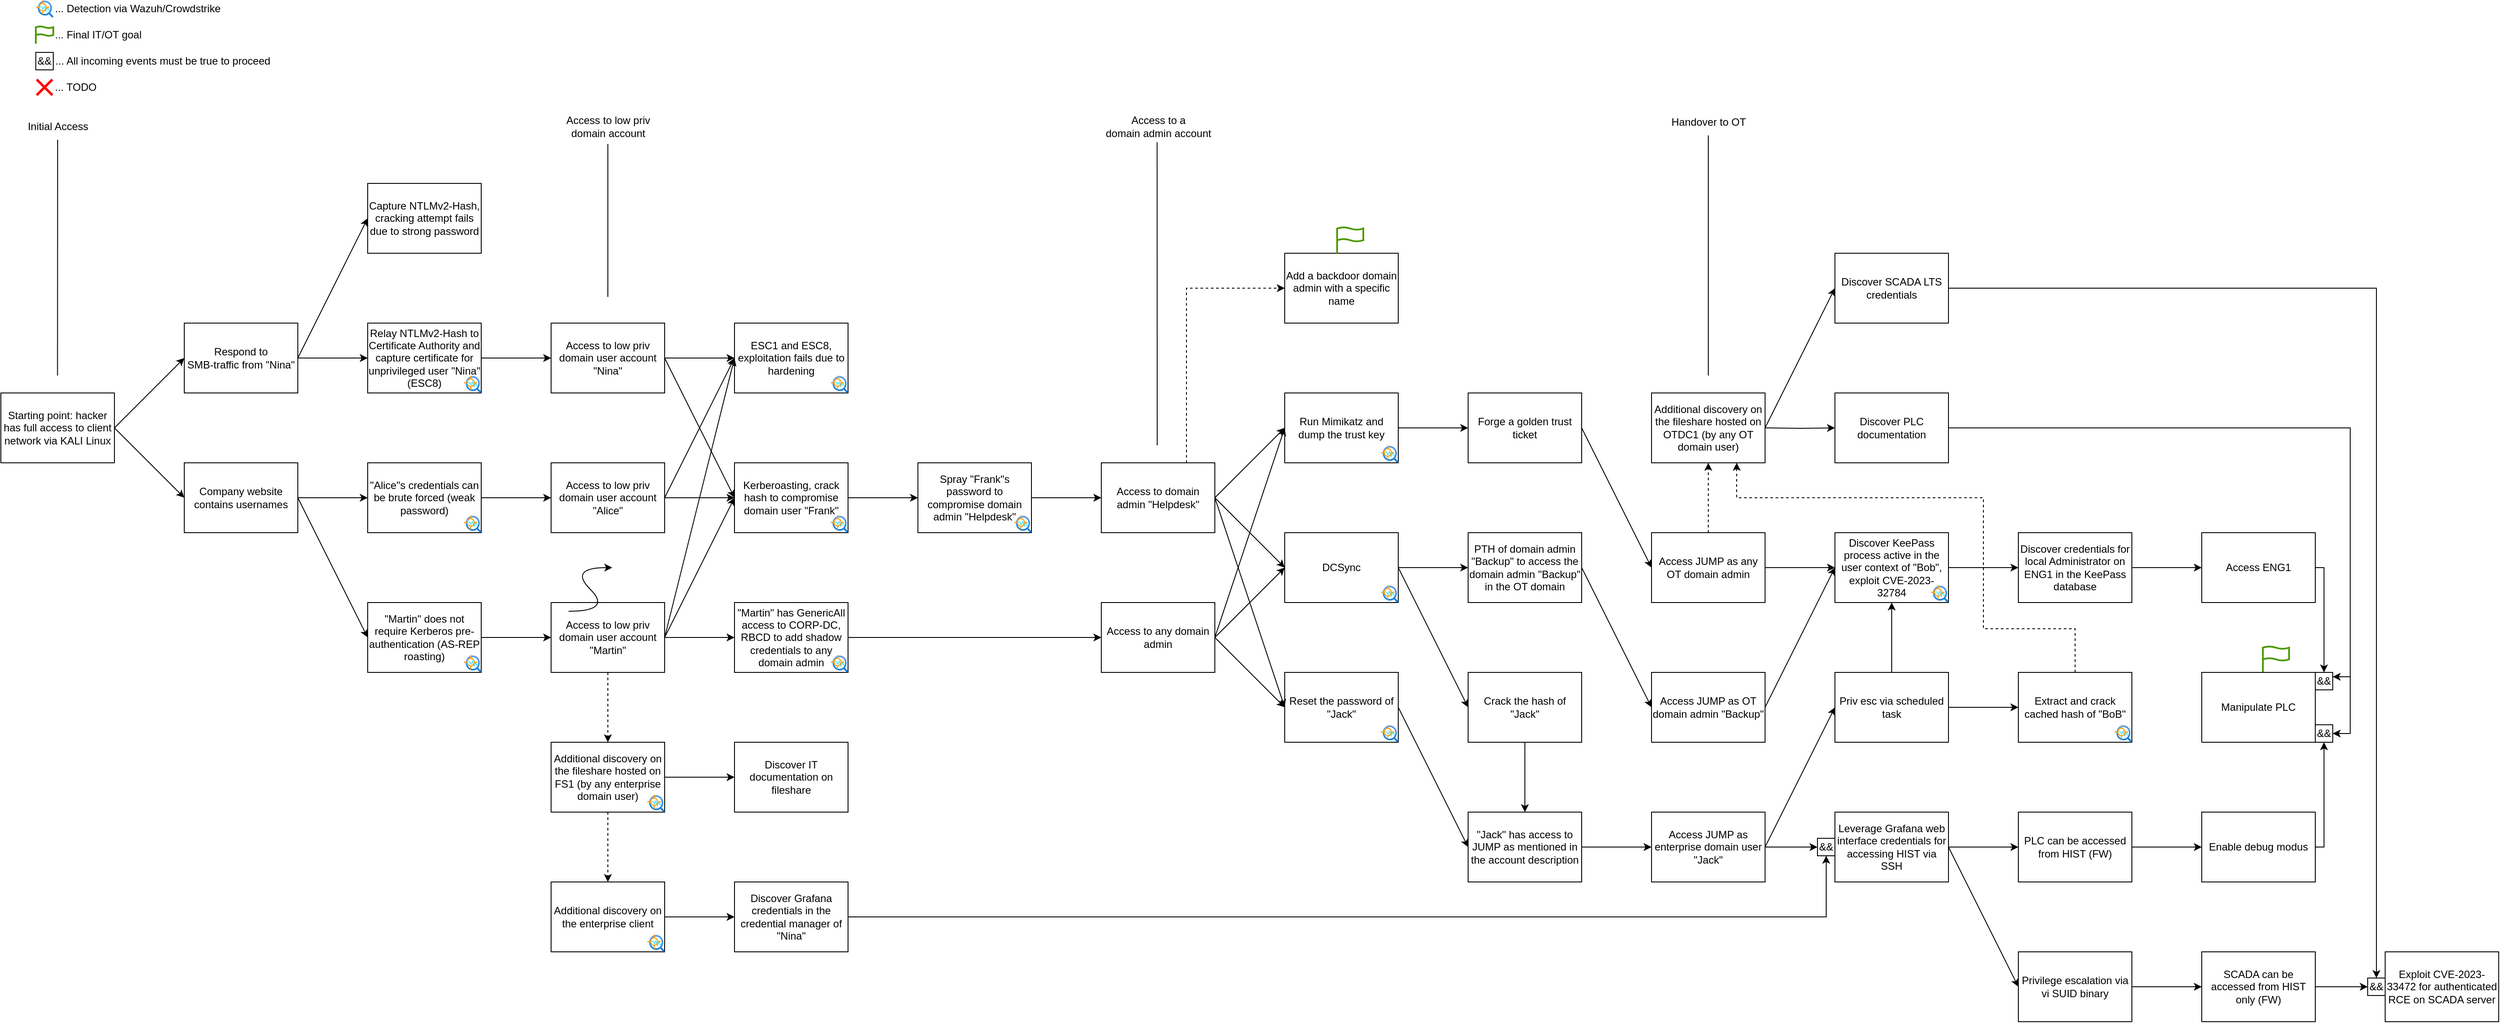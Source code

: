 <mxfile version="27.1.6">
  <diagram name="Page-1" id="JtY7PFCuWjGYH7eX_PQp">
    <mxGraphModel dx="1371" dy="1896" grid="1" gridSize="10" guides="1" tooltips="1" connect="1" arrows="1" fold="1" page="1" pageScale="1" pageWidth="850" pageHeight="1100" math="0" shadow="0">
      <root>
        <mxCell id="0" />
        <mxCell id="1" parent="0" />
        <mxCell id="Z1Lz8Go7HBzAx8jmQ4Jy-24" style="edgeStyle=orthogonalEdgeStyle;rounded=0;orthogonalLoop=1;jettySize=auto;html=1;exitX=1;exitY=0.5;exitDx=0;exitDy=0;entryX=0;entryY=0.5;entryDx=0;entryDy=0;" parent="1" source="D84TmE_rMbiOWt82x0Ym-1" target="Z1Lz8Go7HBzAx8jmQ4Jy-8" edge="1">
          <mxGeometry relative="1" as="geometry" />
        </mxCell>
        <mxCell id="D84TmE_rMbiOWt82x0Ym-1" value="Relay NTLMv2-Hash to Certificate Authority and capture certificate for unprivileged user &quot;Nina&quot; (ESC8)" style="rounded=0;whiteSpace=wrap;html=1;fillColor=none;" parent="1" vertex="1">
          <mxGeometry x="440" y="-690" width="130" height="80" as="geometry" />
        </mxCell>
        <mxCell id="D84TmE_rMbiOWt82x0Ym-31" style="edgeStyle=orthogonalEdgeStyle;rounded=0;orthogonalLoop=1;jettySize=auto;html=1;exitX=1;exitY=0.5;exitDx=0;exitDy=0;entryX=0;entryY=0.5;entryDx=0;entryDy=0;" parent="1" source="D84TmE_rMbiOWt82x0Ym-25" target="D84TmE_rMbiOWt82x0Ym-1" edge="1">
          <mxGeometry relative="1" as="geometry" />
        </mxCell>
        <mxCell id="D84TmE_rMbiOWt82x0Ym-54" style="rounded=0;orthogonalLoop=1;jettySize=auto;html=1;exitX=1;exitY=0.5;exitDx=0;exitDy=0;entryX=0;entryY=0.5;entryDx=0;entryDy=0;" parent="1" source="D84TmE_rMbiOWt82x0Ym-25" target="D84TmE_rMbiOWt82x0Ym-51" edge="1">
          <mxGeometry relative="1" as="geometry" />
        </mxCell>
        <mxCell id="D84TmE_rMbiOWt82x0Ym-25" value="&lt;div&gt;Respond to&lt;/div&gt;&lt;div&gt;SMB-traffic from &quot;Nina&quot;&lt;/div&gt;" style="rounded=0;whiteSpace=wrap;html=1;fillColor=none;" parent="1" vertex="1">
          <mxGeometry x="230" y="-690" width="130" height="80" as="geometry" />
        </mxCell>
        <mxCell id="D84TmE_rMbiOWt82x0Ym-51" value="Capture NTLMv2-Hash, cracking attempt fails due to strong password" style="rounded=0;whiteSpace=wrap;html=1;fillColor=none;" parent="1" vertex="1">
          <mxGeometry x="440" y="-850" width="130" height="80" as="geometry" />
        </mxCell>
        <mxCell id="D84TmE_rMbiOWt82x0Ym-62" style="rounded=0;orthogonalLoop=1;jettySize=auto;html=1;exitX=1;exitY=0.5;exitDx=0;exitDy=0;entryX=0;entryY=0.5;entryDx=0;entryDy=0;" parent="1" source="D84TmE_rMbiOWt82x0Ym-61" target="D84TmE_rMbiOWt82x0Ym-25" edge="1">
          <mxGeometry relative="1" as="geometry" />
        </mxCell>
        <mxCell id="Z1Lz8Go7HBzAx8jmQ4Jy-2" style="rounded=0;orthogonalLoop=1;jettySize=auto;html=1;exitX=1;exitY=0.5;exitDx=0;exitDy=0;entryX=0;entryY=0.5;entryDx=0;entryDy=0;" parent="1" source="D84TmE_rMbiOWt82x0Ym-61" target="Z1Lz8Go7HBzAx8jmQ4Jy-1" edge="1">
          <mxGeometry relative="1" as="geometry" />
        </mxCell>
        <mxCell id="D84TmE_rMbiOWt82x0Ym-61" value="Starting point: hacker has full access to client network via KALI Linux" style="rounded=0;whiteSpace=wrap;html=1;fillColor=none;" parent="1" vertex="1">
          <mxGeometry x="20" y="-610" width="130" height="80" as="geometry" />
        </mxCell>
        <mxCell id="D84TmE_rMbiOWt82x0Ym-65" value="... Detection via Wazuh/Crowdstrike" style="image;aspect=fixed;html=1;points=[];align=left;fontSize=12;image=img/lib/azure2/ai_machine_learning/Anomaly_Detector.svg;labelPosition=right;verticalLabelPosition=middle;verticalAlign=middle;" parent="1" vertex="1">
          <mxGeometry x="60" y="-1060" width="20" height="20" as="geometry" />
        </mxCell>
        <mxCell id="D84TmE_rMbiOWt82x0Ym-68" value="" style="image;aspect=fixed;html=1;points=[];align=center;fontSize=12;image=img/lib/azure2/ai_machine_learning/Anomaly_Detector.svg;" parent="1" vertex="1">
          <mxGeometry x="550" y="-630" width="20" height="20" as="geometry" />
        </mxCell>
        <mxCell id="Z1Lz8Go7HBzAx8jmQ4Jy-4" style="edgeStyle=orthogonalEdgeStyle;rounded=0;orthogonalLoop=1;jettySize=auto;html=1;exitX=1;exitY=0.5;exitDx=0;exitDy=0;" parent="1" source="Z1Lz8Go7HBzAx8jmQ4Jy-1" target="Z1Lz8Go7HBzAx8jmQ4Jy-3" edge="1">
          <mxGeometry relative="1" as="geometry" />
        </mxCell>
        <mxCell id="mSC2MxoGp9LhpinpzcPq-2" style="rounded=0;orthogonalLoop=1;jettySize=auto;html=1;exitX=1;exitY=0.5;exitDx=0;exitDy=0;entryX=0;entryY=0.5;entryDx=0;entryDy=0;" parent="1" source="Z1Lz8Go7HBzAx8jmQ4Jy-1" target="mSC2MxoGp9LhpinpzcPq-1" edge="1">
          <mxGeometry relative="1" as="geometry" />
        </mxCell>
        <mxCell id="Z1Lz8Go7HBzAx8jmQ4Jy-1" value="Company website contains usernames" style="rounded=0;whiteSpace=wrap;html=1;fillColor=none;" parent="1" vertex="1">
          <mxGeometry x="230" y="-530" width="130" height="80" as="geometry" />
        </mxCell>
        <mxCell id="Z1Lz8Go7HBzAx8jmQ4Jy-25" style="edgeStyle=orthogonalEdgeStyle;rounded=0;orthogonalLoop=1;jettySize=auto;html=1;exitX=1;exitY=0.5;exitDx=0;exitDy=0;entryX=0;entryY=0.5;entryDx=0;entryDy=0;" parent="1" source="Z1Lz8Go7HBzAx8jmQ4Jy-3" target="Z1Lz8Go7HBzAx8jmQ4Jy-19" edge="1">
          <mxGeometry relative="1" as="geometry" />
        </mxCell>
        <mxCell id="Z1Lz8Go7HBzAx8jmQ4Jy-3" value="&quot;Alice&quot;s credentials can be brute forced (weak password)" style="rounded=0;whiteSpace=wrap;html=1;fillColor=none;" parent="1" vertex="1">
          <mxGeometry x="440" y="-530" width="130" height="80" as="geometry" />
        </mxCell>
        <mxCell id="Z1Lz8Go7HBzAx8jmQ4Jy-7" value="" style="image;aspect=fixed;html=1;points=[];align=center;fontSize=12;image=img/lib/azure2/ai_machine_learning/Anomaly_Detector.svg;" parent="1" vertex="1">
          <mxGeometry x="550" y="-470" width="20" height="20" as="geometry" />
        </mxCell>
        <mxCell id="mSC2MxoGp9LhpinpzcPq-48" style="rounded=0;orthogonalLoop=1;jettySize=auto;html=1;exitX=1;exitY=0.5;exitDx=0;exitDy=0;entryX=0;entryY=0.5;entryDx=0;entryDy=0;" parent="1" source="Z1Lz8Go7HBzAx8jmQ4Jy-8" target="Z1Lz8Go7HBzAx8jmQ4Jy-36" edge="1">
          <mxGeometry relative="1" as="geometry" />
        </mxCell>
        <mxCell id="mSC2MxoGp9LhpinpzcPq-51" style="rounded=0;orthogonalLoop=1;jettySize=auto;html=1;exitX=1;exitY=0.5;exitDx=0;exitDy=0;entryX=0;entryY=0.5;entryDx=0;entryDy=0;" parent="1" source="Z1Lz8Go7HBzAx8jmQ4Jy-8" target="Z1Lz8Go7HBzAx8jmQ4Jy-42" edge="1">
          <mxGeometry relative="1" as="geometry" />
        </mxCell>
        <mxCell id="Z1Lz8Go7HBzAx8jmQ4Jy-8" value="&lt;div&gt;Access to low priv domain user account&lt;/div&gt;&lt;div&gt;&quot;Nina&quot;&lt;br&gt;&lt;/div&gt;" style="rounded=0;whiteSpace=wrap;html=1;fillColor=none;" parent="1" vertex="1">
          <mxGeometry x="650" y="-690" width="130" height="80" as="geometry" />
        </mxCell>
        <mxCell id="Z1Lz8Go7HBzAx8jmQ4Jy-11" value="" style="endArrow=none;html=1;rounded=0;" parent="1" target="Z1Lz8Go7HBzAx8jmQ4Jy-71" edge="1">
          <mxGeometry width="50" height="50" relative="1" as="geometry">
            <mxPoint x="84.84" y="-630" as="sourcePoint" />
            <mxPoint x="84.44" y="-880" as="targetPoint" />
          </mxGeometry>
        </mxCell>
        <mxCell id="mSC2MxoGp9LhpinpzcPq-49" style="rounded=0;orthogonalLoop=1;jettySize=auto;html=1;exitX=1;exitY=0.5;exitDx=0;exitDy=0;entryX=0;entryY=0.5;entryDx=0;entryDy=0;" parent="1" source="Z1Lz8Go7HBzAx8jmQ4Jy-19" target="Z1Lz8Go7HBzAx8jmQ4Jy-36" edge="1">
          <mxGeometry relative="1" as="geometry" />
        </mxCell>
        <mxCell id="mSC2MxoGp9LhpinpzcPq-53" style="rounded=0;orthogonalLoop=1;jettySize=auto;html=1;exitX=1;exitY=0.5;exitDx=0;exitDy=0;entryX=0;entryY=0.5;entryDx=0;entryDy=0;" parent="1" source="Z1Lz8Go7HBzAx8jmQ4Jy-19" target="Z1Lz8Go7HBzAx8jmQ4Jy-42" edge="1">
          <mxGeometry relative="1" as="geometry" />
        </mxCell>
        <mxCell id="Z1Lz8Go7HBzAx8jmQ4Jy-19" value="&lt;div&gt;Access to low priv domain user account&lt;/div&gt;&lt;div&gt;&quot;Alice&quot;&lt;br&gt;&lt;/div&gt;" style="rounded=0;whiteSpace=wrap;html=1;fillColor=none;" parent="1" vertex="1">
          <mxGeometry x="650" y="-530" width="130" height="80" as="geometry" />
        </mxCell>
        <mxCell id="mSC2MxoGp9LhpinpzcPq-30" style="edgeStyle=orthogonalEdgeStyle;rounded=0;orthogonalLoop=1;jettySize=auto;html=1;exitX=1;exitY=0.5;exitDx=0;exitDy=0;entryX=0;entryY=0.5;entryDx=0;entryDy=0;" parent="1" source="Z1Lz8Go7HBzAx8jmQ4Jy-26" target="mSC2MxoGp9LhpinpzcPq-29" edge="1">
          <mxGeometry relative="1" as="geometry" />
        </mxCell>
        <mxCell id="Z1Lz8Go7HBzAx8jmQ4Jy-26" value="&lt;div&gt;&quot;Martin&quot; has GenericAll access to CORP-DC, RBCD to add shadow credentials to any domain admin&lt;br&gt;&lt;/div&gt;" style="rounded=0;whiteSpace=wrap;html=1;fillColor=none;" parent="1" vertex="1">
          <mxGeometry x="860" y="-370" width="130" height="80" as="geometry" />
        </mxCell>
        <mxCell id="mSC2MxoGp9LhpinpzcPq-14" style="edgeStyle=orthogonalEdgeStyle;rounded=0;orthogonalLoop=1;jettySize=auto;html=1;exitX=1;exitY=0.5;exitDx=0;exitDy=0;entryX=0;entryY=0.5;entryDx=0;entryDy=0;" parent="1" source="Z1Lz8Go7HBzAx8jmQ4Jy-36" target="mSC2MxoGp9LhpinpzcPq-10" edge="1">
          <mxGeometry relative="1" as="geometry" />
        </mxCell>
        <mxCell id="Z1Lz8Go7HBzAx8jmQ4Jy-36" value="Kerberoasting, crack hash to compromise domain user &quot;Frank&quot;" style="rounded=0;whiteSpace=wrap;html=1;fillColor=none;" parent="1" vertex="1">
          <mxGeometry x="860" y="-530" width="130" height="80" as="geometry" />
        </mxCell>
        <mxCell id="Z1Lz8Go7HBzAx8jmQ4Jy-37" value="" style="image;aspect=fixed;html=1;points=[];align=center;fontSize=12;image=img/lib/azure2/ai_machine_learning/Anomaly_Detector.svg;" parent="1" vertex="1">
          <mxGeometry x="970" y="-470" width="20" height="20" as="geometry" />
        </mxCell>
        <mxCell id="Z1Lz8Go7HBzAx8jmQ4Jy-42" value="&lt;div&gt;ESC1 and ESC8,&lt;/div&gt;&lt;div&gt;exploitation fails due to hardening&lt;/div&gt;" style="rounded=0;whiteSpace=wrap;html=1;fillColor=none;" parent="1" vertex="1">
          <mxGeometry x="860" y="-690" width="130" height="80" as="geometry" />
        </mxCell>
        <mxCell id="Z1Lz8Go7HBzAx8jmQ4Jy-45" value="" style="image;aspect=fixed;html=1;points=[];align=center;fontSize=12;image=img/lib/azure2/ai_machine_learning/Anomaly_Detector.svg;" parent="1" vertex="1">
          <mxGeometry x="970" y="-630" width="20" height="20" as="geometry" />
        </mxCell>
        <mxCell id="Z1Lz8Go7HBzAx8jmQ4Jy-71" value="Initial Access" style="text;html=1;align=center;verticalAlign=middle;resizable=0;points=[];autosize=1;strokeColor=none;fillColor=none;" parent="1" vertex="1">
          <mxGeometry x="35" y="-930" width="100" height="30" as="geometry" />
        </mxCell>
        <mxCell id="Z1Lz8Go7HBzAx8jmQ4Jy-72" value="&lt;div&gt;Access to low priv&lt;/div&gt;&lt;div&gt;domain account&lt;/div&gt;" style="text;html=1;align=center;verticalAlign=middle;resizable=0;points=[];autosize=1;strokeColor=none;fillColor=none;" parent="1" vertex="1">
          <mxGeometry x="655" y="-935" width="120" height="40" as="geometry" />
        </mxCell>
        <mxCell id="Z1Lz8Go7HBzAx8jmQ4Jy-74" value="" style="endArrow=none;html=1;rounded=0;" parent="1" target="Z1Lz8Go7HBzAx8jmQ4Jy-72" edge="1">
          <mxGeometry width="50" height="50" relative="1" as="geometry">
            <mxPoint x="715" y="-720" as="sourcePoint" />
            <mxPoint x="714.6" y="-880" as="targetPoint" />
          </mxGeometry>
        </mxCell>
        <mxCell id="mSC2MxoGp9LhpinpzcPq-9" style="edgeStyle=orthogonalEdgeStyle;rounded=0;orthogonalLoop=1;jettySize=auto;html=1;exitX=1;exitY=0.5;exitDx=0;exitDy=0;" parent="1" source="mSC2MxoGp9LhpinpzcPq-1" target="mSC2MxoGp9LhpinpzcPq-8" edge="1">
          <mxGeometry relative="1" as="geometry" />
        </mxCell>
        <mxCell id="mSC2MxoGp9LhpinpzcPq-1" value="&quot;Martin&quot; does not require Kerberos pre-authentication (AS-REP roasting)" style="rounded=0;whiteSpace=wrap;html=1;fillColor=none;" parent="1" vertex="1">
          <mxGeometry x="440" y="-370" width="130" height="80" as="geometry" />
        </mxCell>
        <mxCell id="mSC2MxoGp9LhpinpzcPq-6" value="... TODO" style="shape=mxgraph.mockup.markup.redX;fillColor=#ff0000;html=1;shadow=0;strokeColor=none;labelPosition=right;verticalLabelPosition=middle;align=left;verticalAlign=middle;" parent="1" vertex="1">
          <mxGeometry x="60" y="-970" width="20" height="20" as="geometry" />
        </mxCell>
        <mxCell id="mSC2MxoGp9LhpinpzcPq-50" style="rounded=0;orthogonalLoop=1;jettySize=auto;html=1;exitX=1;exitY=0.5;exitDx=0;exitDy=0;entryX=0;entryY=0.5;entryDx=0;entryDy=0;" parent="1" source="mSC2MxoGp9LhpinpzcPq-8" target="Z1Lz8Go7HBzAx8jmQ4Jy-36" edge="1">
          <mxGeometry relative="1" as="geometry" />
        </mxCell>
        <mxCell id="mSC2MxoGp9LhpinpzcPq-54" style="rounded=0;orthogonalLoop=1;jettySize=auto;html=1;exitX=1;exitY=0.5;exitDx=0;exitDy=0;entryX=0;entryY=0.5;entryDx=0;entryDy=0;" parent="1" source="mSC2MxoGp9LhpinpzcPq-8" target="Z1Lz8Go7HBzAx8jmQ4Jy-42" edge="1">
          <mxGeometry relative="1" as="geometry" />
        </mxCell>
        <mxCell id="mSC2MxoGp9LhpinpzcPq-64" style="rounded=0;orthogonalLoop=1;jettySize=auto;html=1;exitX=1;exitY=0.5;exitDx=0;exitDy=0;entryX=0;entryY=0.5;entryDx=0;entryDy=0;" parent="1" source="mSC2MxoGp9LhpinpzcPq-8" target="Z1Lz8Go7HBzAx8jmQ4Jy-26" edge="1">
          <mxGeometry relative="1" as="geometry" />
        </mxCell>
        <mxCell id="mSC2MxoGp9LhpinpzcPq-70" style="edgeStyle=orthogonalEdgeStyle;rounded=0;orthogonalLoop=1;jettySize=auto;html=1;exitX=0.5;exitY=1;exitDx=0;exitDy=0;entryX=0.5;entryY=0;entryDx=0;entryDy=0;dashed=1;" parent="1" source="mSC2MxoGp9LhpinpzcPq-8" target="mSC2MxoGp9LhpinpzcPq-67" edge="1">
          <mxGeometry relative="1" as="geometry" />
        </mxCell>
        <mxCell id="mSC2MxoGp9LhpinpzcPq-8" value="&lt;div&gt;Access to low priv domain user account&lt;/div&gt;&lt;div&gt;&quot;Martin&quot;&lt;br&gt;&lt;/div&gt;" style="rounded=0;whiteSpace=wrap;html=1;fillColor=none;" parent="1" vertex="1">
          <mxGeometry x="650" y="-370" width="130" height="80" as="geometry" />
        </mxCell>
        <mxCell id="mSC2MxoGp9LhpinpzcPq-139" style="edgeStyle=orthogonalEdgeStyle;rounded=0;orthogonalLoop=1;jettySize=auto;html=1;exitX=1;exitY=0.5;exitDx=0;exitDy=0;entryX=0;entryY=0.5;entryDx=0;entryDy=0;" parent="1" source="mSC2MxoGp9LhpinpzcPq-10" target="mSC2MxoGp9LhpinpzcPq-23" edge="1">
          <mxGeometry relative="1" as="geometry" />
        </mxCell>
        <mxCell id="mSC2MxoGp9LhpinpzcPq-10" value="Spray &quot;Frank&quot;s password to compromise domain admin &quot;Helpdesk&quot;" style="rounded=0;whiteSpace=wrap;html=1;fillColor=none;" parent="1" vertex="1">
          <mxGeometry x="1070" y="-530" width="130" height="80" as="geometry" />
        </mxCell>
        <mxCell id="mSC2MxoGp9LhpinpzcPq-19" value="" style="image;aspect=fixed;html=1;points=[];align=center;fontSize=12;image=img/lib/azure2/ai_machine_learning/Anomaly_Detector.svg;" parent="1" vertex="1">
          <mxGeometry x="550" y="-310" width="20" height="20" as="geometry" />
        </mxCell>
        <mxCell id="mSC2MxoGp9LhpinpzcPq-78" style="rounded=0;orthogonalLoop=1;jettySize=auto;html=1;exitX=1;exitY=0.5;exitDx=0;exitDy=0;entryX=0;entryY=0.5;entryDx=0;entryDy=0;" parent="1" source="mSC2MxoGp9LhpinpzcPq-23" target="mSC2MxoGp9LhpinpzcPq-74" edge="1">
          <mxGeometry relative="1" as="geometry" />
        </mxCell>
        <mxCell id="mSC2MxoGp9LhpinpzcPq-84" style="rounded=0;orthogonalLoop=1;jettySize=auto;html=1;exitX=1;exitY=0.5;exitDx=0;exitDy=0;entryX=0;entryY=0.5;entryDx=0;entryDy=0;" parent="1" source="mSC2MxoGp9LhpinpzcPq-23" target="mSC2MxoGp9LhpinpzcPq-82" edge="1">
          <mxGeometry relative="1" as="geometry" />
        </mxCell>
        <mxCell id="hMp5thGQvHkygzWlozYT-9" style="rounded=0;orthogonalLoop=1;jettySize=auto;html=1;exitX=1;exitY=0.5;exitDx=0;exitDy=0;entryX=0;entryY=0.5;entryDx=0;entryDy=0;" parent="1" source="mSC2MxoGp9LhpinpzcPq-23" target="hMp5thGQvHkygzWlozYT-6" edge="1">
          <mxGeometry relative="1" as="geometry" />
        </mxCell>
        <mxCell id="hMp5thGQvHkygzWlozYT-17" style="edgeStyle=orthogonalEdgeStyle;rounded=0;orthogonalLoop=1;jettySize=auto;html=1;exitX=0.75;exitY=0;exitDx=0;exitDy=0;entryX=0;entryY=0.5;entryDx=0;entryDy=0;dashed=1;" parent="1" source="mSC2MxoGp9LhpinpzcPq-23" target="hMp5thGQvHkygzWlozYT-15" edge="1">
          <mxGeometry relative="1" as="geometry" />
        </mxCell>
        <mxCell id="mSC2MxoGp9LhpinpzcPq-23" value="Access to domain admin &quot;Helpdesk&quot;" style="rounded=0;whiteSpace=wrap;html=1;fillColor=none;" parent="1" vertex="1">
          <mxGeometry x="1280" y="-530" width="130" height="80" as="geometry" />
        </mxCell>
        <mxCell id="mSC2MxoGp9LhpinpzcPq-81" style="rounded=0;orthogonalLoop=1;jettySize=auto;html=1;exitX=1;exitY=0.5;exitDx=0;exitDy=0;entryX=0;entryY=0.5;entryDx=0;entryDy=0;" parent="1" source="mSC2MxoGp9LhpinpzcPq-29" target="mSC2MxoGp9LhpinpzcPq-74" edge="1">
          <mxGeometry relative="1" as="geometry" />
        </mxCell>
        <mxCell id="mSC2MxoGp9LhpinpzcPq-85" style="rounded=0;orthogonalLoop=1;jettySize=auto;html=1;exitX=1;exitY=0.5;exitDx=0;exitDy=0;entryX=0;entryY=0.5;entryDx=0;entryDy=0;" parent="1" source="mSC2MxoGp9LhpinpzcPq-29" target="mSC2MxoGp9LhpinpzcPq-82" edge="1">
          <mxGeometry relative="1" as="geometry" />
        </mxCell>
        <mxCell id="hMp5thGQvHkygzWlozYT-8" style="rounded=0;orthogonalLoop=1;jettySize=auto;html=1;exitX=1;exitY=0.5;exitDx=0;exitDy=0;entryX=0;entryY=0.5;entryDx=0;entryDy=0;" parent="1" source="mSC2MxoGp9LhpinpzcPq-29" target="hMp5thGQvHkygzWlozYT-6" edge="1">
          <mxGeometry relative="1" as="geometry" />
        </mxCell>
        <mxCell id="mSC2MxoGp9LhpinpzcPq-29" value="Access to any domain admin" style="rounded=0;whiteSpace=wrap;html=1;fillColor=none;" parent="1" vertex="1">
          <mxGeometry x="1280" y="-370" width="130" height="80" as="geometry" />
        </mxCell>
        <mxCell id="mSC2MxoGp9LhpinpzcPq-31" value="&lt;div&gt;Access to a&lt;/div&gt;&lt;div&gt;domain admin account&lt;/div&gt;" style="text;html=1;align=center;verticalAlign=middle;resizable=0;points=[];autosize=1;strokeColor=none;fillColor=none;" parent="1" vertex="1">
          <mxGeometry x="1275" y="-935" width="140" height="40" as="geometry" />
        </mxCell>
        <mxCell id="mSC2MxoGp9LhpinpzcPq-32" value="" style="endArrow=none;html=1;rounded=0;entryX=0.492;entryY=0.946;entryDx=0;entryDy=0;entryPerimeter=0;" parent="1" target="mSC2MxoGp9LhpinpzcPq-31" edge="1">
          <mxGeometry width="50" height="50" relative="1" as="geometry">
            <mxPoint x="1344" y="-550" as="sourcePoint" />
            <mxPoint x="1344.6" y="-865" as="targetPoint" />
          </mxGeometry>
        </mxCell>
        <mxCell id="mSC2MxoGp9LhpinpzcPq-39" value="Discover IT documentation on fileshare" style="rounded=0;whiteSpace=wrap;html=1;fillColor=none;" parent="1" vertex="1">
          <mxGeometry x="860" y="-210" width="130" height="80" as="geometry" />
        </mxCell>
        <mxCell id="mSC2MxoGp9LhpinpzcPq-147" style="rounded=0;orthogonalLoop=1;jettySize=auto;html=1;exitX=1;exitY=0.5;exitDx=0;exitDy=0;entryX=0;entryY=0.5;entryDx=0;entryDy=0;" parent="1" source="mSC2MxoGp9LhpinpzcPq-67" target="mSC2MxoGp9LhpinpzcPq-39" edge="1">
          <mxGeometry relative="1" as="geometry" />
        </mxCell>
        <mxCell id="BWPq71a4Ht5vCcKjZ0YK-4" style="edgeStyle=orthogonalEdgeStyle;rounded=0;orthogonalLoop=1;jettySize=auto;html=1;exitX=0.5;exitY=1;exitDx=0;exitDy=0;entryX=0.5;entryY=0;entryDx=0;entryDy=0;dashed=1;" parent="1" source="mSC2MxoGp9LhpinpzcPq-67" target="BWPq71a4Ht5vCcKjZ0YK-2" edge="1">
          <mxGeometry relative="1" as="geometry" />
        </mxCell>
        <mxCell id="mSC2MxoGp9LhpinpzcPq-67" value="Additional discovery on the fileshare hosted on FS1 (by any enterprise domain user)" style="rounded=0;whiteSpace=wrap;html=1;fillColor=none;" parent="1" vertex="1">
          <mxGeometry x="650" y="-210" width="130" height="80" as="geometry" />
        </mxCell>
        <mxCell id="mSC2MxoGp9LhpinpzcPq-87" style="rounded=0;orthogonalLoop=1;jettySize=auto;html=1;exitX=1;exitY=0.5;exitDx=0;exitDy=0;entryX=0;entryY=0.5;entryDx=0;entryDy=0;" parent="1" source="mSC2MxoGp9LhpinpzcPq-74" target="mSC2MxoGp9LhpinpzcPq-86" edge="1">
          <mxGeometry relative="1" as="geometry" />
        </mxCell>
        <mxCell id="qUbnXrWqhDtKxV-uBRoz-9" style="rounded=0;orthogonalLoop=1;jettySize=auto;html=1;exitX=1;exitY=0.5;exitDx=0;exitDy=0;entryX=0;entryY=0.5;entryDx=0;entryDy=0;" parent="1" source="mSC2MxoGp9LhpinpzcPq-74" target="mSC2MxoGp9LhpinpzcPq-75" edge="1">
          <mxGeometry relative="1" as="geometry" />
        </mxCell>
        <mxCell id="mSC2MxoGp9LhpinpzcPq-74" value="DCSync" style="rounded=0;whiteSpace=wrap;html=1;fillColor=none;" parent="1" vertex="1">
          <mxGeometry x="1490" y="-450" width="130" height="80" as="geometry" />
        </mxCell>
        <mxCell id="MbkOXQBuggr2-LnzlaLT-41" style="edgeStyle=orthogonalEdgeStyle;rounded=0;orthogonalLoop=1;jettySize=auto;html=1;exitX=0.5;exitY=1;exitDx=0;exitDy=0;" parent="1" source="mSC2MxoGp9LhpinpzcPq-75" target="mSC2MxoGp9LhpinpzcPq-96" edge="1">
          <mxGeometry relative="1" as="geometry" />
        </mxCell>
        <mxCell id="mSC2MxoGp9LhpinpzcPq-75" value="Crack the hash of &quot;Jack&quot;" style="rounded=0;whiteSpace=wrap;html=1;fillColor=none;" parent="1" vertex="1">
          <mxGeometry x="1700" y="-290" width="130" height="80" as="geometry" />
        </mxCell>
        <mxCell id="qUbnXrWqhDtKxV-uBRoz-36" style="rounded=0;orthogonalLoop=1;jettySize=auto;html=1;exitX=1;exitY=0.5;exitDx=0;exitDy=0;entryX=0;entryY=0.5;entryDx=0;entryDy=0;" parent="1" source="mSC2MxoGp9LhpinpzcPq-82" target="mSC2MxoGp9LhpinpzcPq-96" edge="1">
          <mxGeometry relative="1" as="geometry" />
        </mxCell>
        <mxCell id="mSC2MxoGp9LhpinpzcPq-82" value="Reset the password of &quot;Jack&quot;" style="rounded=0;whiteSpace=wrap;html=1;fillColor=none;" parent="1" vertex="1">
          <mxGeometry x="1490" y="-290" width="130" height="80" as="geometry" />
        </mxCell>
        <mxCell id="qUbnXrWqhDtKxV-uBRoz-46" style="rounded=0;orthogonalLoop=1;jettySize=auto;html=1;exitX=1;exitY=0.5;exitDx=0;exitDy=0;entryX=0;entryY=0.5;entryDx=0;entryDy=0;" parent="1" source="mSC2MxoGp9LhpinpzcPq-86" target="mSC2MxoGp9LhpinpzcPq-101" edge="1">
          <mxGeometry relative="1" as="geometry" />
        </mxCell>
        <mxCell id="mSC2MxoGp9LhpinpzcPq-86" value="PTH of domain admin &quot;Backup&quot; to access the domain admin &quot;Backup&quot; in the OT domain" style="rounded=0;whiteSpace=wrap;html=1;fillColor=none;" parent="1" vertex="1">
          <mxGeometry x="1700" y="-450" width="130" height="80" as="geometry" />
        </mxCell>
        <mxCell id="mSC2MxoGp9LhpinpzcPq-88" value="" style="image;aspect=fixed;html=1;points=[];align=center;fontSize=12;image=img/lib/azure2/ai_machine_learning/Anomaly_Detector.svg;" parent="1" vertex="1">
          <mxGeometry x="760" y="-150" width="20" height="20" as="geometry" />
        </mxCell>
        <mxCell id="mSC2MxoGp9LhpinpzcPq-89" value="" style="endArrow=none;html=1;rounded=0;" parent="1" target="mSC2MxoGp9LhpinpzcPq-100" edge="1">
          <mxGeometry width="50" height="50" relative="1" as="geometry">
            <mxPoint x="1975" y="-630" as="sourcePoint" />
            <mxPoint x="1974" y="-863" as="targetPoint" />
          </mxGeometry>
        </mxCell>
        <mxCell id="qUbnXrWqhDtKxV-uBRoz-40" style="rounded=0;orthogonalLoop=1;jettySize=auto;html=1;exitX=1;exitY=0.5;exitDx=0;exitDy=0;entryX=0;entryY=0.5;entryDx=0;entryDy=0;" parent="1" source="mSC2MxoGp9LhpinpzcPq-96" target="mSC2MxoGp9LhpinpzcPq-102" edge="1">
          <mxGeometry relative="1" as="geometry" />
        </mxCell>
        <mxCell id="mSC2MxoGp9LhpinpzcPq-96" value="&quot;Jack&quot; has access to JUMP as mentioned in the account description" style="rounded=0;whiteSpace=wrap;html=1;fillColor=none;" parent="1" vertex="1">
          <mxGeometry x="1700" y="-130" width="130" height="80" as="geometry" />
        </mxCell>
        <mxCell id="mSC2MxoGp9LhpinpzcPq-100" value="Handover to OT" style="text;html=1;align=center;verticalAlign=middle;resizable=0;points=[];autosize=1;strokeColor=none;fillColor=none;" parent="1" vertex="1">
          <mxGeometry x="1920" y="-935" width="110" height="30" as="geometry" />
        </mxCell>
        <mxCell id="qUbnXrWqhDtKxV-uBRoz-45" style="rounded=0;orthogonalLoop=1;jettySize=auto;html=1;exitX=1;exitY=0.5;exitDx=0;exitDy=0;entryX=0;entryY=0.5;entryDx=0;entryDy=0;" parent="1" source="mSC2MxoGp9LhpinpzcPq-101" target="mSC2MxoGp9LhpinpzcPq-108" edge="1">
          <mxGeometry relative="1" as="geometry" />
        </mxCell>
        <mxCell id="mSC2MxoGp9LhpinpzcPq-101" value="Access JUMP as OT domain admin &quot;Backup&quot;" style="rounded=0;whiteSpace=wrap;html=1;fillColor=none;" parent="1" vertex="1">
          <mxGeometry x="1910" y="-290" width="130" height="80" as="geometry" />
        </mxCell>
        <mxCell id="qUbnXrWqhDtKxV-uBRoz-1" style="rounded=0;orthogonalLoop=1;jettySize=auto;html=1;exitX=1;exitY=0.5;exitDx=0;exitDy=0;entryX=0;entryY=0.5;entryDx=0;entryDy=0;" parent="1" source="mSC2MxoGp9LhpinpzcPq-102" target="mSC2MxoGp9LhpinpzcPq-188" edge="1">
          <mxGeometry relative="1" as="geometry" />
        </mxCell>
        <mxCell id="MbkOXQBuggr2-LnzlaLT-44" style="edgeStyle=orthogonalEdgeStyle;rounded=0;orthogonalLoop=1;jettySize=auto;html=1;exitX=1;exitY=0.5;exitDx=0;exitDy=0;entryX=0;entryY=0.5;entryDx=0;entryDy=0;" parent="1" source="mSC2MxoGp9LhpinpzcPq-102" target="MbkOXQBuggr2-LnzlaLT-43" edge="1">
          <mxGeometry relative="1" as="geometry" />
        </mxCell>
        <mxCell id="mSC2MxoGp9LhpinpzcPq-102" value="Access JUMP as enterprise domain user &quot;Jack&quot;" style="rounded=0;whiteSpace=wrap;html=1;fillColor=none;" parent="1" vertex="1">
          <mxGeometry x="1910" y="-130" width="130" height="80" as="geometry" />
        </mxCell>
        <mxCell id="mSC2MxoGp9LhpinpzcPq-153" style="rounded=0;orthogonalLoop=1;jettySize=auto;html=1;exitX=1;exitY=0.5;exitDx=0;exitDy=0;entryX=0;entryY=0.5;entryDx=0;entryDy=0;" parent="1" source="mSC2MxoGp9LhpinpzcPq-108" target="mSC2MxoGp9LhpinpzcPq-141" edge="1">
          <mxGeometry relative="1" as="geometry" />
        </mxCell>
        <mxCell id="mSC2MxoGp9LhpinpzcPq-108" value="Discover KeePass process active in the user context of &quot;Bob&quot;, exploit CVE-2023-32784" style="rounded=0;whiteSpace=wrap;html=1;fillColor=none;" parent="1" vertex="1">
          <mxGeometry x="2120" y="-450" width="130" height="80" as="geometry" />
        </mxCell>
        <mxCell id="A97Dwx9yJ_ya-iUQLe3B-19" style="edgeStyle=orthogonalEdgeStyle;rounded=0;orthogonalLoop=1;jettySize=auto;html=1;exitX=1;exitY=0.5;exitDx=0;exitDy=0;entryX=0;entryY=0.5;entryDx=0;entryDy=0;" parent="1" source="mSC2MxoGp9LhpinpzcPq-115" target="A97Dwx9yJ_ya-iUQLe3B-3" edge="1">
          <mxGeometry relative="1" as="geometry" />
        </mxCell>
        <mxCell id="A97Dwx9yJ_ya-iUQLe3B-22" style="rounded=0;orthogonalLoop=1;jettySize=auto;html=1;exitX=1;exitY=0.5;exitDx=0;exitDy=0;entryX=0;entryY=0.5;entryDx=0;entryDy=0;" parent="1" source="mSC2MxoGp9LhpinpzcPq-115" target="mSC2MxoGp9LhpinpzcPq-122" edge="1">
          <mxGeometry relative="1" as="geometry" />
        </mxCell>
        <mxCell id="mSC2MxoGp9LhpinpzcPq-115" value="Leverage Grafana web interface credentials for accessing HIST via SSH" style="rounded=0;whiteSpace=wrap;html=1;fillColor=none;" parent="1" vertex="1">
          <mxGeometry x="2120" y="-130" width="130" height="80" as="geometry" />
        </mxCell>
        <mxCell id="M34mv4KPkFiFY2YMgsvM-11" style="edgeStyle=orthogonalEdgeStyle;rounded=0;orthogonalLoop=1;jettySize=auto;html=1;exitX=1;exitY=0.5;exitDx=0;exitDy=0;entryX=0;entryY=0.5;entryDx=0;entryDy=0;" parent="1" source="mSC2MxoGp9LhpinpzcPq-122" target="M34mv4KPkFiFY2YMgsvM-9" edge="1">
          <mxGeometry relative="1" as="geometry" />
        </mxCell>
        <mxCell id="mSC2MxoGp9LhpinpzcPq-122" value="Privilege escalation via vi SUID binary" style="rounded=0;whiteSpace=wrap;html=1;fillColor=none;" parent="1" vertex="1">
          <mxGeometry x="2330" y="30" width="130" height="80" as="geometry" />
        </mxCell>
        <mxCell id="mSC2MxoGp9LhpinpzcPq-129" value="... Final IT/OT goal" style="verticalLabelPosition=middle;align=left;labelBackgroundColor=#ffffff;verticalAlign=middle;strokeWidth=2;strokeColor=#4D9900;shadow=0;dashed=0;shape=mxgraph.ios7.icons.flag;labelPosition=right;html=1;" parent="1" vertex="1">
          <mxGeometry x="60" y="-1030" width="20" height="20" as="geometry" />
        </mxCell>
        <mxCell id="A97Dwx9yJ_ya-iUQLe3B-26" style="edgeStyle=orthogonalEdgeStyle;rounded=0;orthogonalLoop=1;jettySize=auto;html=1;exitX=1;exitY=0.5;exitDx=0;exitDy=0;" parent="1" source="mSC2MxoGp9LhpinpzcPq-141" target="M34mv4KPkFiFY2YMgsvM-12" edge="1">
          <mxGeometry relative="1" as="geometry" />
        </mxCell>
        <mxCell id="mSC2MxoGp9LhpinpzcPq-141" value="Discover credentials for local Administrator on ENG1 in the KeePass database" style="rounded=0;whiteSpace=wrap;html=1;fillColor=none;" parent="1" vertex="1">
          <mxGeometry x="2330" y="-450" width="130" height="80" as="geometry" />
        </mxCell>
        <mxCell id="mSC2MxoGp9LhpinpzcPq-170" value="Exploit CVE-2023-33472 for authenticated RCE on SCADA server" style="rounded=0;whiteSpace=wrap;html=1;fillColor=none;" parent="1" vertex="1">
          <mxGeometry x="2750" y="30" width="130" height="80" as="geometry" />
        </mxCell>
        <mxCell id="qUbnXrWqhDtKxV-uBRoz-26" style="rounded=0;orthogonalLoop=1;jettySize=auto;html=1;exitX=1;exitY=0.5;exitDx=0;exitDy=0;entryX=0;entryY=0.5;entryDx=0;entryDy=0;" parent="1" source="mSC2MxoGp9LhpinpzcPq-188" target="qUbnXrWqhDtKxV-uBRoz-3" edge="1">
          <mxGeometry relative="1" as="geometry" />
        </mxCell>
        <mxCell id="MbkOXQBuggr2-LnzlaLT-27" style="edgeStyle=orthogonalEdgeStyle;rounded=0;orthogonalLoop=1;jettySize=auto;html=1;exitX=0.5;exitY=0;exitDx=0;exitDy=0;entryX=0.5;entryY=1;entryDx=0;entryDy=0;" parent="1" source="mSC2MxoGp9LhpinpzcPq-188" target="mSC2MxoGp9LhpinpzcPq-108" edge="1">
          <mxGeometry relative="1" as="geometry" />
        </mxCell>
        <mxCell id="mSC2MxoGp9LhpinpzcPq-188" value="Priv esc via scheduled task" style="rounded=0;whiteSpace=wrap;html=1;fillColor=none;" parent="1" vertex="1">
          <mxGeometry x="2120" y="-290" width="130" height="80" as="geometry" />
        </mxCell>
        <mxCell id="mSC2MxoGp9LhpinpzcPq-203" value="" style="image;aspect=fixed;html=1;points=[];align=center;fontSize=12;image=img/lib/azure2/ai_machine_learning/Anomaly_Detector.svg;" parent="1" vertex="1">
          <mxGeometry x="1180" y="-470" width="20" height="20" as="geometry" />
        </mxCell>
        <mxCell id="A97Dwx9yJ_ya-iUQLe3B-2" style="edgeStyle=orthogonalEdgeStyle;rounded=0;orthogonalLoop=1;jettySize=auto;html=1;exitX=0.5;exitY=0;exitDx=0;exitDy=0;entryX=0.75;entryY=1;entryDx=0;entryDy=0;dashed=1;" parent="1" source="qUbnXrWqhDtKxV-uBRoz-3" target="MbkOXQBuggr2-LnzlaLT-4" edge="1">
          <mxGeometry relative="1" as="geometry">
            <Array as="points">
              <mxPoint x="2395" y="-340" />
              <mxPoint x="2290" y="-340" />
              <mxPoint x="2290" y="-490" />
              <mxPoint x="2008" y="-490" />
            </Array>
          </mxGeometry>
        </mxCell>
        <mxCell id="qUbnXrWqhDtKxV-uBRoz-3" value="Extract and crack cached hash of &quot;BoB&quot;" style="rounded=0;whiteSpace=wrap;html=1;fillColor=none;" parent="1" vertex="1">
          <mxGeometry x="2330" y="-290" width="130" height="80" as="geometry" />
        </mxCell>
        <mxCell id="M34mv4KPkFiFY2YMgsvM-1" value="" style="image;aspect=fixed;html=1;points=[];align=center;fontSize=12;image=img/lib/azure2/ai_machine_learning/Anomaly_Detector.svg;" parent="1" vertex="1">
          <mxGeometry x="970" y="-310" width="20" height="20" as="geometry" />
        </mxCell>
        <mxCell id="M34mv4KPkFiFY2YMgsvM-2" value="" style="image;aspect=fixed;html=1;points=[];align=center;fontSize=12;image=img/lib/azure2/ai_machine_learning/Anomaly_Detector.svg;" parent="1" vertex="1">
          <mxGeometry x="1600" y="-230" width="20" height="20" as="geometry" />
        </mxCell>
        <mxCell id="M34mv4KPkFiFY2YMgsvM-3" value="" style="image;aspect=fixed;html=1;points=[];align=center;fontSize=12;image=img/lib/azure2/ai_machine_learning/Anomaly_Detector.svg;" parent="1" vertex="1">
          <mxGeometry x="1600" y="-390" width="20" height="20" as="geometry" />
        </mxCell>
        <mxCell id="MbkOXQBuggr2-LnzlaLT-47" style="edgeStyle=orthogonalEdgeStyle;rounded=0;orthogonalLoop=1;jettySize=auto;html=1;exitX=1;exitY=0.5;exitDx=0;exitDy=0;" parent="1" source="M34mv4KPkFiFY2YMgsvM-9" target="MbkOXQBuggr2-LnzlaLT-46" edge="1">
          <mxGeometry relative="1" as="geometry" />
        </mxCell>
        <mxCell id="M34mv4KPkFiFY2YMgsvM-9" value="SCADA can be accessed from HIST only (FW)" style="rounded=0;whiteSpace=wrap;html=1;fillColor=none;" parent="1" vertex="1">
          <mxGeometry x="2540" y="30" width="130" height="80" as="geometry" />
        </mxCell>
        <mxCell id="A97Dwx9yJ_ya-iUQLe3B-35" style="edgeStyle=orthogonalEdgeStyle;rounded=0;orthogonalLoop=1;jettySize=auto;html=1;exitX=1;exitY=0.5;exitDx=0;exitDy=0;entryX=0.5;entryY=0;entryDx=0;entryDy=0;" parent="1" source="M34mv4KPkFiFY2YMgsvM-12" target="A97Dwx9yJ_ya-iUQLe3B-27" edge="1">
          <mxGeometry relative="1" as="geometry">
            <Array as="points">
              <mxPoint x="2680" y="-410" />
            </Array>
          </mxGeometry>
        </mxCell>
        <mxCell id="M34mv4KPkFiFY2YMgsvM-12" value="Access ENG1" style="rounded=0;whiteSpace=wrap;html=1;fillColor=none;" parent="1" vertex="1">
          <mxGeometry x="2540" y="-450" width="130" height="80" as="geometry" />
        </mxCell>
        <mxCell id="hMp5thGQvHkygzWlozYT-4" style="rounded=0;orthogonalLoop=1;jettySize=auto;html=1;exitX=1;exitY=0.5;exitDx=0;exitDy=0;entryX=0;entryY=0.5;entryDx=0;entryDy=0;" parent="1" source="hMp5thGQvHkygzWlozYT-1" target="hMp5thGQvHkygzWlozYT-2" edge="1">
          <mxGeometry relative="1" as="geometry" />
        </mxCell>
        <mxCell id="hMp5thGQvHkygzWlozYT-1" value="Forge a golden trust ticket" style="rounded=0;whiteSpace=wrap;html=1;fillColor=none;" parent="1" vertex="1">
          <mxGeometry x="1700" y="-610" width="130" height="80" as="geometry" />
        </mxCell>
        <mxCell id="hMp5thGQvHkygzWlozYT-5" style="rounded=0;orthogonalLoop=1;jettySize=auto;html=1;exitX=1;exitY=0.5;exitDx=0;exitDy=0;entryX=0;entryY=0.5;entryDx=0;entryDy=0;" parent="1" source="hMp5thGQvHkygzWlozYT-2" target="mSC2MxoGp9LhpinpzcPq-108" edge="1">
          <mxGeometry relative="1" as="geometry" />
        </mxCell>
        <mxCell id="MbkOXQBuggr2-LnzlaLT-32" style="edgeStyle=orthogonalEdgeStyle;rounded=0;orthogonalLoop=1;jettySize=auto;html=1;exitX=0.5;exitY=0;exitDx=0;exitDy=0;entryX=0.5;entryY=1;entryDx=0;entryDy=0;dashed=1;" parent="1" source="hMp5thGQvHkygzWlozYT-2" edge="1">
          <mxGeometry relative="1" as="geometry">
            <mxPoint x="1975" y="-530" as="targetPoint" />
          </mxGeometry>
        </mxCell>
        <mxCell id="hMp5thGQvHkygzWlozYT-2" value="Access JUMP as any OT domain admin" style="rounded=0;whiteSpace=wrap;html=1;fillColor=none;" parent="1" vertex="1">
          <mxGeometry x="1910" y="-450" width="130" height="80" as="geometry" />
        </mxCell>
        <mxCell id="hMp5thGQvHkygzWlozYT-10" style="rounded=0;orthogonalLoop=1;jettySize=auto;html=1;exitX=1;exitY=0.5;exitDx=0;exitDy=0;entryX=0;entryY=0.5;entryDx=0;entryDy=0;" parent="1" source="hMp5thGQvHkygzWlozYT-6" target="hMp5thGQvHkygzWlozYT-1" edge="1">
          <mxGeometry relative="1" as="geometry" />
        </mxCell>
        <mxCell id="hMp5thGQvHkygzWlozYT-6" value="Run Mimikatz and dump the trust key" style="rounded=0;whiteSpace=wrap;html=1;fillColor=none;" parent="1" vertex="1">
          <mxGeometry x="1490" y="-610" width="130" height="80" as="geometry" />
        </mxCell>
        <mxCell id="hMp5thGQvHkygzWlozYT-7" value="" style="image;aspect=fixed;html=1;points=[];align=center;fontSize=12;image=img/lib/azure2/ai_machine_learning/Anomaly_Detector.svg;" parent="1" vertex="1">
          <mxGeometry x="1600" y="-550" width="20" height="20" as="geometry" />
        </mxCell>
        <mxCell id="hMp5thGQvHkygzWlozYT-12" value="" style="verticalLabelPosition=middle;align=left;labelBackgroundColor=#ffffff;verticalAlign=middle;strokeWidth=2;strokeColor=#4D9900;shadow=0;dashed=0;shape=mxgraph.ios7.icons.flag;labelPosition=right;html=1;" parent="1" vertex="1">
          <mxGeometry x="2610" y="-320" width="30" height="30" as="geometry" />
        </mxCell>
        <mxCell id="hMp5thGQvHkygzWlozYT-15" value="Add a backdoor domain admin with a specific name" style="rounded=0;whiteSpace=wrap;html=1;fillColor=none;" parent="1" vertex="1">
          <mxGeometry x="1490" y="-770" width="130" height="80" as="geometry" />
        </mxCell>
        <mxCell id="hMp5thGQvHkygzWlozYT-16" value="" style="verticalLabelPosition=middle;align=left;labelBackgroundColor=#ffffff;verticalAlign=middle;strokeWidth=2;strokeColor=#4D9900;shadow=0;dashed=0;shape=mxgraph.ios7.icons.flag;labelPosition=right;html=1;" parent="1" vertex="1">
          <mxGeometry x="1550" y="-800" width="30" height="30" as="geometry" />
        </mxCell>
        <mxCell id="BWPq71a4Ht5vCcKjZ0YK-7" style="edgeStyle=orthogonalEdgeStyle;rounded=0;orthogonalLoop=1;jettySize=auto;html=1;exitX=1;exitY=0.5;exitDx=0;exitDy=0;" parent="1" source="BWPq71a4Ht5vCcKjZ0YK-2" target="BWPq71a4Ht5vCcKjZ0YK-5" edge="1">
          <mxGeometry relative="1" as="geometry" />
        </mxCell>
        <mxCell id="BWPq71a4Ht5vCcKjZ0YK-2" value="Additional discovery on the enterprise client" style="rounded=0;whiteSpace=wrap;html=1;fillColor=none;" parent="1" vertex="1">
          <mxGeometry x="650" y="-50" width="130" height="80" as="geometry" />
        </mxCell>
        <mxCell id="BWPq71a4Ht5vCcKjZ0YK-3" value="" style="image;aspect=fixed;html=1;points=[];align=center;fontSize=12;image=img/lib/azure2/ai_machine_learning/Anomaly_Detector.svg;" parent="1" vertex="1">
          <mxGeometry x="760" y="10" width="20" height="20" as="geometry" />
        </mxCell>
        <mxCell id="A97Dwx9yJ_ya-iUQLe3B-10" style="edgeStyle=orthogonalEdgeStyle;rounded=0;orthogonalLoop=1;jettySize=auto;html=1;exitX=1;exitY=0.5;exitDx=0;exitDy=0;entryX=0.5;entryY=1;entryDx=0;entryDy=0;" parent="1" source="BWPq71a4Ht5vCcKjZ0YK-5" target="MbkOXQBuggr2-LnzlaLT-43" edge="1">
          <mxGeometry relative="1" as="geometry" />
        </mxCell>
        <mxCell id="BWPq71a4Ht5vCcKjZ0YK-5" value="Discover Grafana credentials in the credential manager of &quot;Nina&quot;" style="rounded=0;whiteSpace=wrap;html=1;fillColor=none;" parent="1" vertex="1">
          <mxGeometry x="860" y="-50" width="130" height="80" as="geometry" />
        </mxCell>
        <mxCell id="MbkOXQBuggr2-LnzlaLT-48" style="edgeStyle=orthogonalEdgeStyle;rounded=0;orthogonalLoop=1;jettySize=auto;html=1;exitX=1;exitY=0.5;exitDx=0;exitDy=0;entryX=0.5;entryY=0;entryDx=0;entryDy=0;" parent="1" source="MbkOXQBuggr2-LnzlaLT-2" target="MbkOXQBuggr2-LnzlaLT-46" edge="1">
          <mxGeometry relative="1" as="geometry" />
        </mxCell>
        <mxCell id="MbkOXQBuggr2-LnzlaLT-2" value="Discover SCADA LTS credentials" style="rounded=0;whiteSpace=wrap;html=1;fillColor=none;" parent="1" vertex="1">
          <mxGeometry x="2120" y="-770" width="130" height="80" as="geometry" />
        </mxCell>
        <mxCell id="MbkOXQBuggr2-LnzlaLT-3" style="rounded=0;orthogonalLoop=1;jettySize=auto;html=1;exitX=1;exitY=0.5;exitDx=0;exitDy=0;entryX=0;entryY=0.5;entryDx=0;entryDy=0;" parent="1" source="MbkOXQBuggr2-LnzlaLT-4" target="MbkOXQBuggr2-LnzlaLT-2" edge="1">
          <mxGeometry relative="1" as="geometry" />
        </mxCell>
        <mxCell id="MbkOXQBuggr2-LnzlaLT-4" value="Additional discovery on the fileshare hosted on OTDC1 (by any OT domain user)" style="rounded=0;whiteSpace=wrap;html=1;fillColor=none;" parent="1" vertex="1">
          <mxGeometry x="1910" y="-610" width="130" height="80" as="geometry" />
        </mxCell>
        <mxCell id="MbkOXQBuggr2-LnzlaLT-11" style="edgeStyle=orthogonalEdgeStyle;rounded=0;orthogonalLoop=1;jettySize=auto;html=1;exitX=1;exitY=0.5;exitDx=0;exitDy=0;" parent="1" target="MbkOXQBuggr2-LnzlaLT-14" edge="1">
          <mxGeometry relative="1" as="geometry">
            <mxPoint x="2040" y="-570" as="sourcePoint" />
          </mxGeometry>
        </mxCell>
        <mxCell id="MbkOXQBuggr2-LnzlaLT-13" value="" style="image;aspect=fixed;html=1;points=[];align=center;fontSize=12;image=img/lib/azure2/ai_machine_learning/Anomaly_Detector.svg;" parent="1" vertex="1">
          <mxGeometry x="2440" y="-230" width="20" height="20" as="geometry" />
        </mxCell>
        <mxCell id="A97Dwx9yJ_ya-iUQLe3B-29" style="edgeStyle=orthogonalEdgeStyle;rounded=0;orthogonalLoop=1;jettySize=auto;html=1;exitX=1;exitY=0.5;exitDx=0;exitDy=0;entryX=1;entryY=0.25;entryDx=0;entryDy=0;" parent="1" source="MbkOXQBuggr2-LnzlaLT-14" target="A97Dwx9yJ_ya-iUQLe3B-27" edge="1">
          <mxGeometry relative="1" as="geometry" />
        </mxCell>
        <mxCell id="A97Dwx9yJ_ya-iUQLe3B-31" style="edgeStyle=orthogonalEdgeStyle;rounded=0;orthogonalLoop=1;jettySize=auto;html=1;exitX=1;exitY=0.5;exitDx=0;exitDy=0;entryX=1;entryY=0.5;entryDx=0;entryDy=0;" parent="1" source="MbkOXQBuggr2-LnzlaLT-14" target="A97Dwx9yJ_ya-iUQLe3B-30" edge="1">
          <mxGeometry relative="1" as="geometry" />
        </mxCell>
        <mxCell id="MbkOXQBuggr2-LnzlaLT-14" value="Discover PLC documentation" style="rounded=0;whiteSpace=wrap;html=1;fillColor=none;" parent="1" vertex="1">
          <mxGeometry x="2120" y="-610" width="130" height="80" as="geometry" />
        </mxCell>
        <mxCell id="MbkOXQBuggr2-LnzlaLT-43" value="&amp;amp;&amp;amp;" style="rounded=0;whiteSpace=wrap;html=1;" parent="1" vertex="1">
          <mxGeometry x="2100" y="-100" width="20" height="20" as="geometry" />
        </mxCell>
        <mxCell id="MbkOXQBuggr2-LnzlaLT-46" value="&amp;amp;&amp;amp;" style="rounded=0;whiteSpace=wrap;html=1;" parent="1" vertex="1">
          <mxGeometry x="2730" y="60" width="20" height="20" as="geometry" />
        </mxCell>
        <mxCell id="MbkOXQBuggr2-LnzlaLT-53" value="&amp;amp;&amp;amp;" style="rounded=0;whiteSpace=wrap;html=1;" parent="1" vertex="1">
          <mxGeometry x="60" y="-1000" width="20" height="20" as="geometry" />
        </mxCell>
        <mxCell id="MbkOXQBuggr2-LnzlaLT-55" value="... All incoming events must be true to proceed" style="text;html=1;align=center;verticalAlign=middle;whiteSpace=wrap;rounded=0;" parent="1" vertex="1">
          <mxGeometry x="64" y="-1005" width="283" height="30" as="geometry" />
        </mxCell>
        <mxCell id="A97Dwx9yJ_ya-iUQLe3B-1" value="" style="image;aspect=fixed;html=1;points=[];align=center;fontSize=12;image=img/lib/azure2/ai_machine_learning/Anomaly_Detector.svg;" parent="1" vertex="1">
          <mxGeometry x="2230" y="-390" width="20" height="20" as="geometry" />
        </mxCell>
        <mxCell id="A97Dwx9yJ_ya-iUQLe3B-12" style="edgeStyle=orthogonalEdgeStyle;rounded=0;orthogonalLoop=1;jettySize=auto;html=1;exitX=1;exitY=0.5;exitDx=0;exitDy=0;" parent="1" source="A97Dwx9yJ_ya-iUQLe3B-3" target="A97Dwx9yJ_ya-iUQLe3B-11" edge="1">
          <mxGeometry relative="1" as="geometry" />
        </mxCell>
        <mxCell id="A97Dwx9yJ_ya-iUQLe3B-3" value="PLC can be accessed from HIST (FW)" style="rounded=0;whiteSpace=wrap;html=1;fillColor=none;" parent="1" vertex="1">
          <mxGeometry x="2330" y="-130" width="130" height="80" as="geometry" />
        </mxCell>
        <mxCell id="A97Dwx9yJ_ya-iUQLe3B-34" style="edgeStyle=orthogonalEdgeStyle;rounded=0;orthogonalLoop=1;jettySize=auto;html=1;exitX=1;exitY=0.5;exitDx=0;exitDy=0;entryX=0.5;entryY=1;entryDx=0;entryDy=0;" parent="1" source="A97Dwx9yJ_ya-iUQLe3B-11" target="A97Dwx9yJ_ya-iUQLe3B-30" edge="1">
          <mxGeometry relative="1" as="geometry">
            <Array as="points">
              <mxPoint x="2680" y="-90" />
            </Array>
          </mxGeometry>
        </mxCell>
        <mxCell id="A97Dwx9yJ_ya-iUQLe3B-11" value="Enable debug modus" style="rounded=0;whiteSpace=wrap;html=1;fillColor=none;" parent="1" vertex="1">
          <mxGeometry x="2540" y="-130" width="130" height="80" as="geometry" />
        </mxCell>
        <mxCell id="A97Dwx9yJ_ya-iUQLe3B-13" value="Manipulate PLC" style="rounded=0;whiteSpace=wrap;html=1;fillColor=none;" parent="1" vertex="1">
          <mxGeometry x="2540" y="-290" width="130" height="80" as="geometry" />
        </mxCell>
        <mxCell id="A97Dwx9yJ_ya-iUQLe3B-27" value="&amp;amp;&amp;amp;" style="rounded=0;whiteSpace=wrap;html=1;" parent="1" vertex="1">
          <mxGeometry x="2670" y="-290" width="20" height="20" as="geometry" />
        </mxCell>
        <mxCell id="A97Dwx9yJ_ya-iUQLe3B-30" value="&amp;amp;&amp;amp;" style="rounded=0;whiteSpace=wrap;html=1;" parent="1" vertex="1">
          <mxGeometry x="2670" y="-230" width="20" height="20" as="geometry" />
        </mxCell>
        <mxCell id="fVyFbcCrHlmxT6mujKI0-1" value="" style="curved=1;endArrow=classic;html=1;rounded=0;" edge="1" parent="1">
          <mxGeometry width="50" height="50" relative="1" as="geometry">
            <mxPoint x="670" y="-360" as="sourcePoint" />
            <mxPoint x="720" y="-410" as="targetPoint" />
            <Array as="points">
              <mxPoint x="720" y="-360" />
              <mxPoint x="670" y="-410" />
            </Array>
          </mxGeometry>
        </mxCell>
      </root>
    </mxGraphModel>
  </diagram>
</mxfile>
